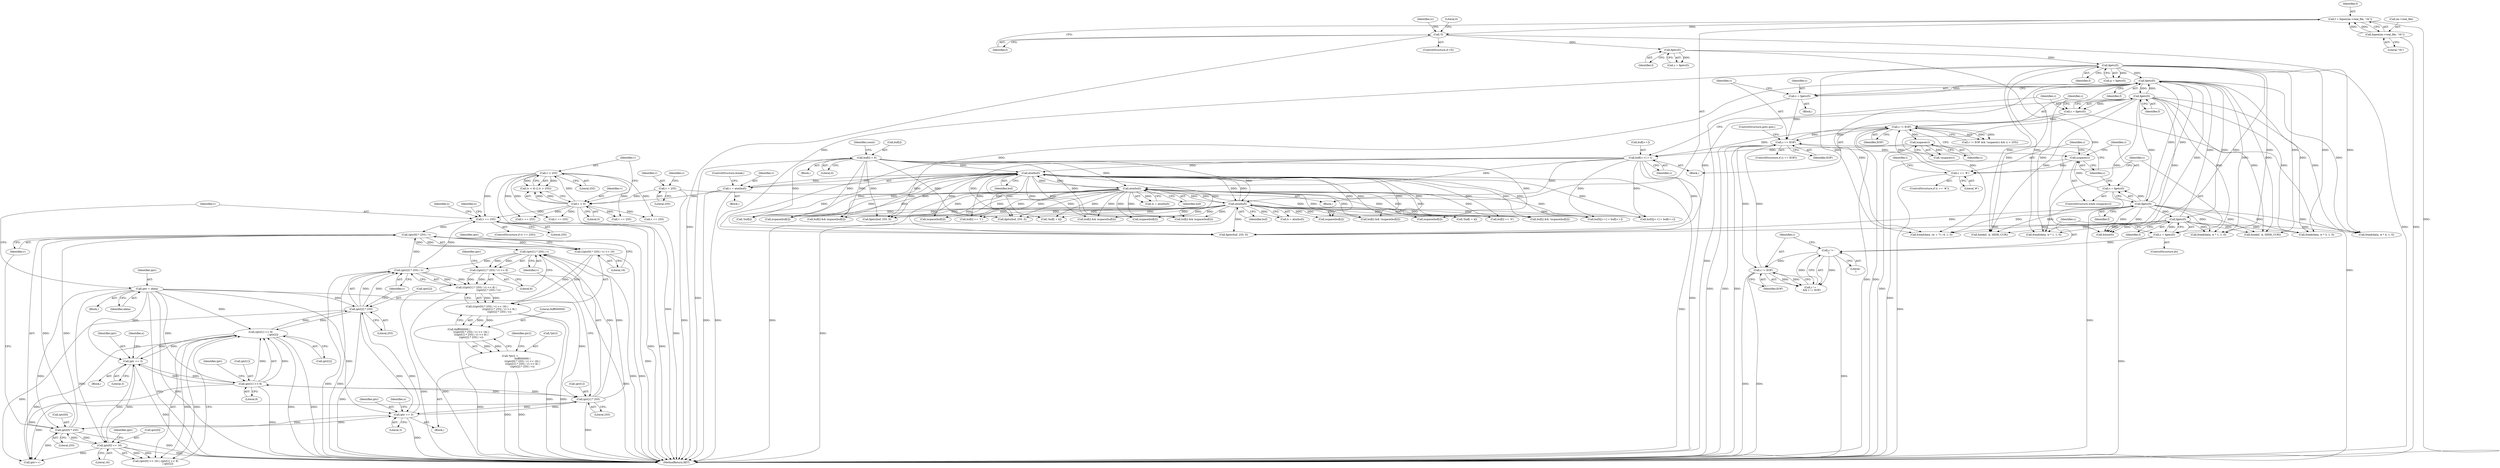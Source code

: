 digraph "1_enlightment_c21beaf1780cf3ca291735ae7d58a3dde63277a2@del" {
"1000922" [label="(Call,v == 255)"];
"1000998" [label="(Call,(iptr[2] * 255) / v)"];
"1000999" [label="(Call,iptr[2] * 255)"];
"1000947" [label="(Call,(iptr[1] << 8)\n                               | iptr[2])"];
"1000948" [label="(Call,iptr[1] << 8)"];
"1000918" [label="(Call,iptr = idata)"];
"1000991" [label="(Call,iptr[1] * 255)"];
"1001007" [label="(Call,iptr += 3)"];
"1000981" [label="(Call,iptr[0] * 255)"];
"1000942" [label="(Call,iptr[0] << 16)"];
"1000958" [label="(Call,iptr += 3)"];
"1000990" [label="(Call,(iptr[1] * 255) / v)"];
"1000980" [label="(Call,(iptr[0] * 255) / v)"];
"1000922" [label="(Call,v == 255)"];
"1000329" [label="(Call,v > 255)"];
"1000326" [label="(Call,v < 0)"];
"1000157" [label="(Call,v = 255)"];
"1000319" [label="(Call,v = atoi(buf))"];
"1000321" [label="(Call,atoi(buf))"];
"1000309" [label="(Call,atoi(buf))"];
"1000283" [label="(Call,buf[i++] = c)"];
"1000277" [label="(Call,isspace(c))"];
"1000272" [label="(Call,c != EOF)"];
"1000289" [label="(Call,c = fgetc(f))"];
"1000291" [label="(Call,fgetc(f))"];
"1000233" [label="(Call,fgetc(f))"];
"1000255" [label="(Call,fgetc(f))"];
"1000245" [label="(Call,fgetc(f))"];
"1000201" [label="(Call,fgetc(f))"];
"1000192" [label="(Call,fgetc(f))"];
"1000183" [label="(Call,!f)"];
"1000175" [label="(Call,f = fopen(im->real_file, \"rb\"))"];
"1000177" [label="(Call,fopen(im->real_file, \"rb\"))"];
"1000248" [label="(Call,c == '#')"];
"1000241" [label="(Call,isspace(c))"];
"1000236" [label="(Call,c == EOF)"];
"1000231" [label="(Call,c = fgetc(f))"];
"1000261" [label="(Call,c != EOF)"];
"1000258" [label="(Call,c != '\n')"];
"1000253" [label="(Call,c = fgetc(f))"];
"1000243" [label="(Call,c = fgetc(f))"];
"1000315" [label="(Call,atoi(buf))"];
"1000296" [label="(Call,buf[i] = 0)"];
"1000979" [label="(Call,((iptr[0] * 255) / v) << 16)"];
"1000978" [label="(Call,(((iptr[0] * 255) / v) << 16) |\n                               (((iptr[1] * 255) / v) << 8) |\n                               ((iptr[2] * 255) / v))"];
"1000976" [label="(Call,0xff000000 |\n                               (((iptr[0] * 255) / v) << 16) |\n                               (((iptr[1] * 255) / v) << 8) |\n                               ((iptr[2] * 255) / v))"];
"1000973" [label="(Call,*ptr2 =\n                               0xff000000 |\n                               (((iptr[0] * 255) / v) << 16) |\n                               (((iptr[1] * 255) / v) << 8) |\n                               ((iptr[2] * 255) / v))"];
"1000989" [label="(Call,((iptr[1] * 255) / v) << 8)"];
"1000988" [label="(Call,(((iptr[1] * 255) / v) << 8) |\n                               ((iptr[2] * 255) / v))"];
"1001324" [label="(Call,v == 255)"];
"1000262" [label="(Identifier,c)"];
"1000909" [label="(Call,iptr++)"];
"1000992" [label="(Call,iptr[1])"];
"1000921" [label="(ControlStructure,if (v == 255))"];
"1000193" [label="(Identifier,f)"];
"1000201" [label="(Call,fgetc(f))"];
"1000272" [label="(Call,c != EOF)"];
"1000276" [label="(Call,!isspace(c))"];
"1000954" [label="(Identifier,iptr)"];
"1000919" [label="(Identifier,iptr)"];
"1000958" [label="(Call,iptr += 3)"];
"1000307" [label="(Call,w = atoi(buf))"];
"1001750" [label="(MethodReturn,RET)"];
"1000470" [label="(Call,!buf[i])"];
"1000284" [label="(Call,buf[i++])"];
"1000477" [label="(Call,fgets(buf, 255, f))"];
"1000989" [label="(Call,((iptr[1] * 255) / v) << 8)"];
"1001600" [label="(Call,fread(data, w * 4, 1, f))"];
"1000948" [label="(Call,iptr[1] << 8)"];
"1000231" [label="(Call,c = fgetc(f))"];
"1000999" [label="(Call,iptr[2] * 255)"];
"1000292" [label="(Identifier,f)"];
"1000260" [label="(Literal,'\n')"];
"1000977" [label="(Literal,0xff000000)"];
"1000240" [label="(ControlStructure,while (isspace(c)))"];
"1001009" [label="(Literal,3)"];
"1000188" [label="(Identifier,rc)"];
"1000981" [label="(Call,iptr[0] * 255)"];
"1000295" [label="(Block,)"];
"1000608" [label="(Call,fseek(f, -k, SEEK_CUR))"];
"1000997" [label="(Literal,8)"];
"1000646" [label="(Call,buf2[j++] = buf[i++])"];
"1000637" [label="(Call,buf[i] && !isspace(buf[i]))"];
"1000244" [label="(Identifier,c)"];
"1000328" [label="(Literal,0)"];
"1000988" [label="(Call,(((iptr[1] * 255) / v) << 8) |\n                               ((iptr[2] * 255) / v))"];
"1000998" [label="(Call,(iptr[2] * 255) / v)"];
"1001181" [label="(Call,v == 255)"];
"1001612" [label="(Call,v == 255)"];
"1000159" [label="(Literal,255)"];
"1000996" [label="(Identifier,v)"];
"1000157" [label="(Call,v = 255)"];
"1000158" [label="(Identifier,v)"];
"1000183" [label="(Call,!f)"];
"1000490" [label="(Call,isspace(buf[i]))"];
"1000178" [label="(Call,im->real_file)"];
"1000242" [label="(Identifier,c)"];
"1000923" [label="(Identifier,v)"];
"1000248" [label="(Call,c == '#')"];
"1000330" [label="(Identifier,v)"];
"1000321" [label="(Call,atoi(buf))"];
"1000250" [label="(Literal,'#')"];
"1000291" [label="(Call,fgetc(f))"];
"1000162" [label="(Identifier,c)"];
"1000502" [label="(Call,buf[i] == '1')"];
"1000976" [label="(Call,0xff000000 |\n                               (((iptr[0] * 255) / v) << 16) |\n                               (((iptr[1] * 255) / v) << 8) |\n                               ((iptr[2] * 255) / v))"];
"1000326" [label="(Call,v < 0)"];
"1000319" [label="(Call,v = atoi(buf))"];
"1000935" [label="(Block,)"];
"1000181" [label="(Literal,\"rb\")"];
"1000965" [label="(Identifier,x)"];
"1000598" [label="(Call,!buf[i + k])"];
"1000860" [label="(Call,fgets(buf, 255, f))"];
"1000616" [label="(Call,fgets(buf, 255, f))"];
"1000184" [label="(Identifier,f)"];
"1000991" [label="(Call,iptr[1] * 255)"];
"1000261" [label="(Call,c != EOF)"];
"1000980" [label="(Call,(iptr[0] * 255) / v)"];
"1000254" [label="(Identifier,c)"];
"1000949" [label="(Call,iptr[1])"];
"1000232" [label="(Identifier,c)"];
"1000297" [label="(Call,buf[i])"];
"1000922" [label="(Call,v == 255)"];
"1000236" [label="(Call,c == EOF)"];
"1001457" [label="(Call,fread(data, w * 1, 1, f))"];
"1000630" [label="(Call,isspace(buf[i]))"];
"1000271" [label="(Call,c != EOF && !isspace(c) && (i < 255))"];
"1000305" [label="(Block,)"];
"1000928" [label="(Identifier,x)"];
"1000256" [label="(Identifier,f)"];
"1000247" [label="(ControlStructure,if (c == '#'))"];
"1000874" [label="(Call,isspace(buf[i]))"];
"1000241" [label="(Call,isspace(c))"];
"1000812" [label="(Block,)"];
"1000943" [label="(Call,iptr[0])"];
"1000323" [label="(ControlStructure,break;)"];
"1000486" [label="(Call,buf[i] && isspace(buf[i]))"];
"1000986" [label="(Identifier,v)"];
"1000985" [label="(Literal,255)"];
"1000278" [label="(Identifier,c)"];
"1000886" [label="(Call,isspace(buf[i]))"];
"1000234" [label="(Identifier,f)"];
"1000238" [label="(Identifier,EOF)"];
"1001057" [label="(Call,fread(data, (w + 7) / 8, 1, f))"];
"1000300" [label="(Literal,0)"];
"1000259" [label="(Identifier,c)"];
"1000190" [label="(Call,c = fgetc(f))"];
"1000296" [label="(Call,buf[i] = 0)"];
"1000987" [label="(Literal,16)"];
"1000277" [label="(Call,isspace(c))"];
"1000253" [label="(Call,c = fgetc(f))"];
"1000959" [label="(Identifier,iptr)"];
"1000993" [label="(Identifier,iptr)"];
"1000202" [label="(Identifier,f)"];
"1000268" [label="(Identifier,i)"];
"1000192" [label="(Call,fgetc(f))"];
"1000924" [label="(Literal,255)"];
"1000946" [label="(Literal,16)"];
"1000990" [label="(Call,(iptr[1] * 255) / v)"];
"1000288" [label="(Identifier,c)"];
"1000175" [label="(Call,f = fopen(im->real_file, \"rb\"))"];
"1000881" [label="(Call,buf[i] && !isspace(buf[i]))"];
"1000331" [label="(Literal,255)"];
"1000309" [label="(Call,atoi(buf))"];
"1000947" [label="(Call,(iptr[1] << 8)\n                               | iptr[2])"];
"1000245" [label="(Call,fgetc(f))"];
"1000258" [label="(Call,c != '\n')"];
"1001746" [label="(Call,fclose(f))"];
"1000995" [label="(Literal,255)"];
"1000842" [label="(Call,!buf[i + k])"];
"1000978" [label="(Call,(((iptr[0] * 255) / v) << 16) |\n                               (((iptr[1] * 255) / v) << 8) |\n                               ((iptr[2] * 255) / v))"];
"1000246" [label="(Identifier,f)"];
"1000315" [label="(Call,atoi(buf))"];
"1001169" [label="(Call,fread(data, w * 1, 1, f))"];
"1000320" [label="(Identifier,v)"];
"1000852" [label="(Call,fseek(f, -k, SEEK_CUR))"];
"1000950" [label="(Identifier,iptr)"];
"1001003" [label="(Literal,255)"];
"1000243" [label="(Call,c = fgetc(f))"];
"1001006" [label="(Identifier,ptr2)"];
"1000310" [label="(Identifier,buf)"];
"1000982" [label="(Call,iptr[0])"];
"1000952" [label="(Literal,8)"];
"1000941" [label="(Call,(iptr[0] << 16) | (iptr[1] << 8)\n                               | iptr[2])"];
"1000327" [label="(Identifier,v)"];
"1000282" [label="(Block,)"];
"1000513" [label="(Call,buf[i] == '0')"];
"1000626" [label="(Call,buf[i] && isspace(buf[i]))"];
"1000942" [label="(Call,iptr[0] << 16)"];
"1000918" [label="(Call,iptr = idata)"];
"1000182" [label="(ControlStructure,if (!f))"];
"1000289" [label="(Call,c = fgetc(f))"];
"1000870" [label="(Call,buf[i] && isspace(buf[i]))"];
"1000233" [label="(Call,fgetc(f))"];
"1000920" [label="(Identifier,idata)"];
"1000313" [label="(Call,h = atoi(buf))"];
"1000973" [label="(Call,*ptr2 =\n                               0xff000000 |\n                               (((iptr[0] * 255) / v) << 16) |\n                               (((iptr[1] * 255) / v) << 8) |\n                               ((iptr[2] * 255) / v))"];
"1000302" [label="(Identifier,count)"];
"1001001" [label="(Identifier,iptr)"];
"1000176" [label="(Identifier,f)"];
"1000934" [label="(Identifier,x)"];
"1000235" [label="(ControlStructure,if (c == EOF))"];
"1000979" [label="(Call,((iptr[0] * 255) / v) << 16)"];
"1000273" [label="(Identifier,c)"];
"1000890" [label="(Call,buf2[j++] = buf[i++])"];
"1000974" [label="(Call,*ptr2)"];
"1000329" [label="(Call,v > 255)"];
"1001312" [label="(Call,fread(data, w * 3, 1, f))"];
"1000230" [label="(Block,)"];
"1000283" [label="(Call,buf[i++] = c)"];
"1000252" [label="(ControlStructure,do)"];
"1000325" [label="(Call,(v < 0) || (v > 255))"];
"1001000" [label="(Call,iptr[2])"];
"1000274" [label="(Identifier,EOF)"];
"1000199" [label="(Call,p = fgetc(f))"];
"1000263" [label="(Identifier,EOF)"];
"1000322" [label="(Identifier,buf)"];
"1000953" [label="(Call,iptr[2])"];
"1000134" [label="(Block,)"];
"1000316" [label="(Identifier,buf)"];
"1000960" [label="(Literal,3)"];
"1001004" [label="(Identifier,v)"];
"1000972" [label="(Block,)"];
"1000239" [label="(ControlStructure,goto quit;)"];
"1001008" [label="(Identifier,iptr)"];
"1000186" [label="(Literal,0)"];
"1000237" [label="(Identifier,c)"];
"1000290" [label="(Identifier,c)"];
"1000255" [label="(Call,fgetc(f))"];
"1001007" [label="(Call,iptr += 3)"];
"1000177" [label="(Call,fopen(im->real_file, \"rb\"))"];
"1000971" [label="(Identifier,x)"];
"1000257" [label="(Call,c != '\n' && c != EOF)"];
"1000642" [label="(Call,isspace(buf[i]))"];
"1000678" [label="(Call,v == 255)"];
"1000249" [label="(Identifier,c)"];
"1000922" -> "1000921"  [label="AST: "];
"1000922" -> "1000924"  [label="CFG: "];
"1000923" -> "1000922"  [label="AST: "];
"1000924" -> "1000922"  [label="AST: "];
"1000928" -> "1000922"  [label="CFG: "];
"1000965" -> "1000922"  [label="CFG: "];
"1000922" -> "1001750"  [label="DDG: "];
"1000922" -> "1001750"  [label="DDG: "];
"1000998" -> "1000922"  [label="DDG: "];
"1000329" -> "1000922"  [label="DDG: "];
"1000326" -> "1000922"  [label="DDG: "];
"1000922" -> "1000980"  [label="DDG: "];
"1000998" -> "1000988"  [label="AST: "];
"1000998" -> "1001004"  [label="CFG: "];
"1000999" -> "1000998"  [label="AST: "];
"1001004" -> "1000998"  [label="AST: "];
"1000988" -> "1000998"  [label="CFG: "];
"1000998" -> "1001750"  [label="DDG: "];
"1000998" -> "1001750"  [label="DDG: "];
"1000998" -> "1000980"  [label="DDG: "];
"1000998" -> "1000988"  [label="DDG: "];
"1000998" -> "1000988"  [label="DDG: "];
"1000999" -> "1000998"  [label="DDG: "];
"1000999" -> "1000998"  [label="DDG: "];
"1000990" -> "1000998"  [label="DDG: "];
"1000999" -> "1001003"  [label="CFG: "];
"1001000" -> "1000999"  [label="AST: "];
"1001003" -> "1000999"  [label="AST: "];
"1001004" -> "1000999"  [label="CFG: "];
"1000999" -> "1001750"  [label="DDG: "];
"1000999" -> "1000909"  [label="DDG: "];
"1000999" -> "1000947"  [label="DDG: "];
"1000947" -> "1000999"  [label="DDG: "];
"1000918" -> "1000999"  [label="DDG: "];
"1001007" -> "1000999"  [label="DDG: "];
"1000999" -> "1001007"  [label="DDG: "];
"1000947" -> "1000941"  [label="AST: "];
"1000947" -> "1000953"  [label="CFG: "];
"1000948" -> "1000947"  [label="AST: "];
"1000953" -> "1000947"  [label="AST: "];
"1000941" -> "1000947"  [label="CFG: "];
"1000947" -> "1001750"  [label="DDG: "];
"1000947" -> "1001750"  [label="DDG: "];
"1000947" -> "1000909"  [label="DDG: "];
"1000947" -> "1000941"  [label="DDG: "];
"1000947" -> "1000941"  [label="DDG: "];
"1000948" -> "1000947"  [label="DDG: "];
"1000948" -> "1000947"  [label="DDG: "];
"1000918" -> "1000947"  [label="DDG: "];
"1000958" -> "1000947"  [label="DDG: "];
"1000947" -> "1000958"  [label="DDG: "];
"1000948" -> "1000952"  [label="CFG: "];
"1000949" -> "1000948"  [label="AST: "];
"1000952" -> "1000948"  [label="AST: "];
"1000954" -> "1000948"  [label="CFG: "];
"1000948" -> "1001750"  [label="DDG: "];
"1000948" -> "1000909"  [label="DDG: "];
"1000918" -> "1000948"  [label="DDG: "];
"1000991" -> "1000948"  [label="DDG: "];
"1000958" -> "1000948"  [label="DDG: "];
"1000948" -> "1000958"  [label="DDG: "];
"1000948" -> "1000991"  [label="DDG: "];
"1000918" -> "1000812"  [label="AST: "];
"1000918" -> "1000920"  [label="CFG: "];
"1000919" -> "1000918"  [label="AST: "];
"1000920" -> "1000918"  [label="AST: "];
"1000923" -> "1000918"  [label="CFG: "];
"1000918" -> "1001750"  [label="DDG: "];
"1000918" -> "1001750"  [label="DDG: "];
"1000918" -> "1000942"  [label="DDG: "];
"1000918" -> "1000958"  [label="DDG: "];
"1000918" -> "1000981"  [label="DDG: "];
"1000918" -> "1000991"  [label="DDG: "];
"1000918" -> "1001007"  [label="DDG: "];
"1000991" -> "1000990"  [label="AST: "];
"1000991" -> "1000995"  [label="CFG: "];
"1000992" -> "1000991"  [label="AST: "];
"1000995" -> "1000991"  [label="AST: "];
"1000996" -> "1000991"  [label="CFG: "];
"1000991" -> "1001750"  [label="DDG: "];
"1000991" -> "1000909"  [label="DDG: "];
"1000991" -> "1000990"  [label="DDG: "];
"1000991" -> "1000990"  [label="DDG: "];
"1001007" -> "1000991"  [label="DDG: "];
"1000991" -> "1001007"  [label="DDG: "];
"1001007" -> "1000972"  [label="AST: "];
"1001007" -> "1001009"  [label="CFG: "];
"1001008" -> "1001007"  [label="AST: "];
"1001009" -> "1001007"  [label="AST: "];
"1000971" -> "1001007"  [label="CFG: "];
"1001007" -> "1001750"  [label="DDG: "];
"1001007" -> "1000981"  [label="DDG: "];
"1000981" -> "1001007"  [label="DDG: "];
"1000981" -> "1000980"  [label="AST: "];
"1000981" -> "1000985"  [label="CFG: "];
"1000982" -> "1000981"  [label="AST: "];
"1000985" -> "1000981"  [label="AST: "];
"1000986" -> "1000981"  [label="CFG: "];
"1000981" -> "1001750"  [label="DDG: "];
"1000981" -> "1000909"  [label="DDG: "];
"1000981" -> "1000942"  [label="DDG: "];
"1000981" -> "1000980"  [label="DDG: "];
"1000981" -> "1000980"  [label="DDG: "];
"1000942" -> "1000981"  [label="DDG: "];
"1000942" -> "1000941"  [label="AST: "];
"1000942" -> "1000946"  [label="CFG: "];
"1000943" -> "1000942"  [label="AST: "];
"1000946" -> "1000942"  [label="AST: "];
"1000950" -> "1000942"  [label="CFG: "];
"1000942" -> "1001750"  [label="DDG: "];
"1000942" -> "1000909"  [label="DDG: "];
"1000942" -> "1000941"  [label="DDG: "];
"1000942" -> "1000941"  [label="DDG: "];
"1000958" -> "1000942"  [label="DDG: "];
"1000942" -> "1000958"  [label="DDG: "];
"1000958" -> "1000935"  [label="AST: "];
"1000958" -> "1000960"  [label="CFG: "];
"1000959" -> "1000958"  [label="AST: "];
"1000960" -> "1000958"  [label="AST: "];
"1000934" -> "1000958"  [label="CFG: "];
"1000958" -> "1001750"  [label="DDG: "];
"1000990" -> "1000989"  [label="AST: "];
"1000990" -> "1000996"  [label="CFG: "];
"1000996" -> "1000990"  [label="AST: "];
"1000997" -> "1000990"  [label="CFG: "];
"1000990" -> "1001750"  [label="DDG: "];
"1000990" -> "1000989"  [label="DDG: "];
"1000990" -> "1000989"  [label="DDG: "];
"1000980" -> "1000990"  [label="DDG: "];
"1000980" -> "1000979"  [label="AST: "];
"1000980" -> "1000986"  [label="CFG: "];
"1000986" -> "1000980"  [label="AST: "];
"1000987" -> "1000980"  [label="CFG: "];
"1000980" -> "1001750"  [label="DDG: "];
"1000980" -> "1000979"  [label="DDG: "];
"1000980" -> "1000979"  [label="DDG: "];
"1000329" -> "1000325"  [label="AST: "];
"1000329" -> "1000331"  [label="CFG: "];
"1000330" -> "1000329"  [label="AST: "];
"1000331" -> "1000329"  [label="AST: "];
"1000325" -> "1000329"  [label="CFG: "];
"1000329" -> "1001750"  [label="DDG: "];
"1000329" -> "1000325"  [label="DDG: "];
"1000329" -> "1000325"  [label="DDG: "];
"1000326" -> "1000329"  [label="DDG: "];
"1000329" -> "1000678"  [label="DDG: "];
"1000329" -> "1001181"  [label="DDG: "];
"1000329" -> "1001324"  [label="DDG: "];
"1000329" -> "1001612"  [label="DDG: "];
"1000326" -> "1000325"  [label="AST: "];
"1000326" -> "1000328"  [label="CFG: "];
"1000327" -> "1000326"  [label="AST: "];
"1000328" -> "1000326"  [label="AST: "];
"1000330" -> "1000326"  [label="CFG: "];
"1000325" -> "1000326"  [label="CFG: "];
"1000326" -> "1001750"  [label="DDG: "];
"1000326" -> "1000325"  [label="DDG: "];
"1000326" -> "1000325"  [label="DDG: "];
"1000157" -> "1000326"  [label="DDG: "];
"1000319" -> "1000326"  [label="DDG: "];
"1000326" -> "1000678"  [label="DDG: "];
"1000326" -> "1001181"  [label="DDG: "];
"1000326" -> "1001324"  [label="DDG: "];
"1000326" -> "1001612"  [label="DDG: "];
"1000157" -> "1000134"  [label="AST: "];
"1000157" -> "1000159"  [label="CFG: "];
"1000158" -> "1000157"  [label="AST: "];
"1000159" -> "1000157"  [label="AST: "];
"1000162" -> "1000157"  [label="CFG: "];
"1000157" -> "1001750"  [label="DDG: "];
"1000319" -> "1000305"  [label="AST: "];
"1000319" -> "1000321"  [label="CFG: "];
"1000320" -> "1000319"  [label="AST: "];
"1000321" -> "1000319"  [label="AST: "];
"1000323" -> "1000319"  [label="CFG: "];
"1000319" -> "1001750"  [label="DDG: "];
"1000319" -> "1001750"  [label="DDG: "];
"1000321" -> "1000319"  [label="DDG: "];
"1000321" -> "1000322"  [label="CFG: "];
"1000322" -> "1000321"  [label="AST: "];
"1000321" -> "1001750"  [label="DDG: "];
"1000321" -> "1000309"  [label="DDG: "];
"1000321" -> "1000315"  [label="DDG: "];
"1000309" -> "1000321"  [label="DDG: "];
"1000283" -> "1000321"  [label="DDG: "];
"1000315" -> "1000321"  [label="DDG: "];
"1000296" -> "1000321"  [label="DDG: "];
"1000321" -> "1000470"  [label="DDG: "];
"1000321" -> "1000477"  [label="DDG: "];
"1000321" -> "1000486"  [label="DDG: "];
"1000321" -> "1000490"  [label="DDG: "];
"1000321" -> "1000502"  [label="DDG: "];
"1000321" -> "1000513"  [label="DDG: "];
"1000321" -> "1000598"  [label="DDG: "];
"1000321" -> "1000616"  [label="DDG: "];
"1000321" -> "1000626"  [label="DDG: "];
"1000321" -> "1000630"  [label="DDG: "];
"1000321" -> "1000637"  [label="DDG: "];
"1000321" -> "1000642"  [label="DDG: "];
"1000321" -> "1000646"  [label="DDG: "];
"1000321" -> "1000842"  [label="DDG: "];
"1000321" -> "1000860"  [label="DDG: "];
"1000321" -> "1000870"  [label="DDG: "];
"1000321" -> "1000874"  [label="DDG: "];
"1000321" -> "1000881"  [label="DDG: "];
"1000321" -> "1000886"  [label="DDG: "];
"1000321" -> "1000890"  [label="DDG: "];
"1000309" -> "1000307"  [label="AST: "];
"1000309" -> "1000310"  [label="CFG: "];
"1000310" -> "1000309"  [label="AST: "];
"1000307" -> "1000309"  [label="CFG: "];
"1000309" -> "1001750"  [label="DDG: "];
"1000309" -> "1000307"  [label="DDG: "];
"1000283" -> "1000309"  [label="DDG: "];
"1000315" -> "1000309"  [label="DDG: "];
"1000296" -> "1000309"  [label="DDG: "];
"1000309" -> "1000315"  [label="DDG: "];
"1000309" -> "1000470"  [label="DDG: "];
"1000309" -> "1000477"  [label="DDG: "];
"1000309" -> "1000486"  [label="DDG: "];
"1000309" -> "1000490"  [label="DDG: "];
"1000309" -> "1000502"  [label="DDG: "];
"1000309" -> "1000513"  [label="DDG: "];
"1000309" -> "1000598"  [label="DDG: "];
"1000309" -> "1000616"  [label="DDG: "];
"1000309" -> "1000626"  [label="DDG: "];
"1000309" -> "1000630"  [label="DDG: "];
"1000309" -> "1000637"  [label="DDG: "];
"1000309" -> "1000642"  [label="DDG: "];
"1000309" -> "1000646"  [label="DDG: "];
"1000309" -> "1000842"  [label="DDG: "];
"1000309" -> "1000860"  [label="DDG: "];
"1000309" -> "1000870"  [label="DDG: "];
"1000309" -> "1000874"  [label="DDG: "];
"1000309" -> "1000881"  [label="DDG: "];
"1000309" -> "1000886"  [label="DDG: "];
"1000309" -> "1000890"  [label="DDG: "];
"1000283" -> "1000282"  [label="AST: "];
"1000283" -> "1000288"  [label="CFG: "];
"1000284" -> "1000283"  [label="AST: "];
"1000288" -> "1000283"  [label="AST: "];
"1000290" -> "1000283"  [label="CFG: "];
"1000283" -> "1001750"  [label="DDG: "];
"1000277" -> "1000283"  [label="DDG: "];
"1000272" -> "1000283"  [label="DDG: "];
"1000283" -> "1000315"  [label="DDG: "];
"1000283" -> "1000477"  [label="DDG: "];
"1000283" -> "1000616"  [label="DDG: "];
"1000283" -> "1000646"  [label="DDG: "];
"1000283" -> "1000860"  [label="DDG: "];
"1000283" -> "1000890"  [label="DDG: "];
"1000277" -> "1000276"  [label="AST: "];
"1000277" -> "1000278"  [label="CFG: "];
"1000278" -> "1000277"  [label="AST: "];
"1000276" -> "1000277"  [label="CFG: "];
"1000277" -> "1001750"  [label="DDG: "];
"1000277" -> "1000276"  [label="DDG: "];
"1000272" -> "1000277"  [label="DDG: "];
"1000272" -> "1000271"  [label="AST: "];
"1000272" -> "1000274"  [label="CFG: "];
"1000273" -> "1000272"  [label="AST: "];
"1000274" -> "1000272"  [label="AST: "];
"1000278" -> "1000272"  [label="CFG: "];
"1000271" -> "1000272"  [label="CFG: "];
"1000272" -> "1001750"  [label="DDG: "];
"1000272" -> "1001750"  [label="DDG: "];
"1000272" -> "1000236"  [label="DDG: "];
"1000272" -> "1000271"  [label="DDG: "];
"1000272" -> "1000271"  [label="DDG: "];
"1000289" -> "1000272"  [label="DDG: "];
"1000248" -> "1000272"  [label="DDG: "];
"1000236" -> "1000272"  [label="DDG: "];
"1000289" -> "1000282"  [label="AST: "];
"1000289" -> "1000291"  [label="CFG: "];
"1000290" -> "1000289"  [label="AST: "];
"1000291" -> "1000289"  [label="AST: "];
"1000273" -> "1000289"  [label="CFG: "];
"1000289" -> "1001750"  [label="DDG: "];
"1000291" -> "1000289"  [label="DDG: "];
"1000291" -> "1000292"  [label="CFG: "];
"1000292" -> "1000291"  [label="AST: "];
"1000291" -> "1000233"  [label="DDG: "];
"1000233" -> "1000291"  [label="DDG: "];
"1000245" -> "1000291"  [label="DDG: "];
"1000291" -> "1000477"  [label="DDG: "];
"1000291" -> "1000608"  [label="DDG: "];
"1000291" -> "1000852"  [label="DDG: "];
"1000291" -> "1001057"  [label="DDG: "];
"1000291" -> "1001169"  [label="DDG: "];
"1000291" -> "1001312"  [label="DDG: "];
"1000291" -> "1001457"  [label="DDG: "];
"1000291" -> "1001600"  [label="DDG: "];
"1000291" -> "1001746"  [label="DDG: "];
"1000233" -> "1000231"  [label="AST: "];
"1000233" -> "1000234"  [label="CFG: "];
"1000234" -> "1000233"  [label="AST: "];
"1000231" -> "1000233"  [label="CFG: "];
"1000233" -> "1000231"  [label="DDG: "];
"1000255" -> "1000233"  [label="DDG: "];
"1000245" -> "1000233"  [label="DDG: "];
"1000201" -> "1000233"  [label="DDG: "];
"1000233" -> "1000245"  [label="DDG: "];
"1000233" -> "1000255"  [label="DDG: "];
"1000233" -> "1000477"  [label="DDG: "];
"1000233" -> "1000608"  [label="DDG: "];
"1000233" -> "1000852"  [label="DDG: "];
"1000233" -> "1001057"  [label="DDG: "];
"1000233" -> "1001169"  [label="DDG: "];
"1000233" -> "1001312"  [label="DDG: "];
"1000233" -> "1001457"  [label="DDG: "];
"1000233" -> "1001600"  [label="DDG: "];
"1000233" -> "1001746"  [label="DDG: "];
"1000255" -> "1000253"  [label="AST: "];
"1000255" -> "1000256"  [label="CFG: "];
"1000256" -> "1000255"  [label="AST: "];
"1000253" -> "1000255"  [label="CFG: "];
"1000255" -> "1000253"  [label="DDG: "];
"1000245" -> "1000255"  [label="DDG: "];
"1000255" -> "1000477"  [label="DDG: "];
"1000255" -> "1000608"  [label="DDG: "];
"1000255" -> "1000852"  [label="DDG: "];
"1000255" -> "1001057"  [label="DDG: "];
"1000255" -> "1001169"  [label="DDG: "];
"1000255" -> "1001312"  [label="DDG: "];
"1000255" -> "1001457"  [label="DDG: "];
"1000255" -> "1001600"  [label="DDG: "];
"1000255" -> "1001746"  [label="DDG: "];
"1000245" -> "1000243"  [label="AST: "];
"1000245" -> "1000246"  [label="CFG: "];
"1000246" -> "1000245"  [label="AST: "];
"1000243" -> "1000245"  [label="CFG: "];
"1000245" -> "1000243"  [label="DDG: "];
"1000245" -> "1000477"  [label="DDG: "];
"1000245" -> "1000608"  [label="DDG: "];
"1000245" -> "1000852"  [label="DDG: "];
"1000245" -> "1001057"  [label="DDG: "];
"1000245" -> "1001169"  [label="DDG: "];
"1000245" -> "1001312"  [label="DDG: "];
"1000245" -> "1001457"  [label="DDG: "];
"1000245" -> "1001600"  [label="DDG: "];
"1000245" -> "1001746"  [label="DDG: "];
"1000201" -> "1000199"  [label="AST: "];
"1000201" -> "1000202"  [label="CFG: "];
"1000202" -> "1000201"  [label="AST: "];
"1000199" -> "1000201"  [label="CFG: "];
"1000201" -> "1000199"  [label="DDG: "];
"1000192" -> "1000201"  [label="DDG: "];
"1000201" -> "1000477"  [label="DDG: "];
"1000201" -> "1000608"  [label="DDG: "];
"1000201" -> "1000852"  [label="DDG: "];
"1000201" -> "1001057"  [label="DDG: "];
"1000201" -> "1001169"  [label="DDG: "];
"1000201" -> "1001312"  [label="DDG: "];
"1000201" -> "1001457"  [label="DDG: "];
"1000201" -> "1001600"  [label="DDG: "];
"1000201" -> "1001746"  [label="DDG: "];
"1000192" -> "1000190"  [label="AST: "];
"1000192" -> "1000193"  [label="CFG: "];
"1000193" -> "1000192"  [label="AST: "];
"1000190" -> "1000192"  [label="CFG: "];
"1000192" -> "1000190"  [label="DDG: "];
"1000183" -> "1000192"  [label="DDG: "];
"1000192" -> "1001746"  [label="DDG: "];
"1000183" -> "1000182"  [label="AST: "];
"1000183" -> "1000184"  [label="CFG: "];
"1000184" -> "1000183"  [label="AST: "];
"1000186" -> "1000183"  [label="CFG: "];
"1000188" -> "1000183"  [label="CFG: "];
"1000183" -> "1001750"  [label="DDG: "];
"1000183" -> "1001750"  [label="DDG: "];
"1000175" -> "1000183"  [label="DDG: "];
"1000175" -> "1000134"  [label="AST: "];
"1000175" -> "1000177"  [label="CFG: "];
"1000176" -> "1000175"  [label="AST: "];
"1000177" -> "1000175"  [label="AST: "];
"1000184" -> "1000175"  [label="CFG: "];
"1000175" -> "1001750"  [label="DDG: "];
"1000177" -> "1000175"  [label="DDG: "];
"1000177" -> "1000175"  [label="DDG: "];
"1000177" -> "1000181"  [label="CFG: "];
"1000178" -> "1000177"  [label="AST: "];
"1000181" -> "1000177"  [label="AST: "];
"1000177" -> "1001750"  [label="DDG: "];
"1000248" -> "1000247"  [label="AST: "];
"1000248" -> "1000250"  [label="CFG: "];
"1000249" -> "1000248"  [label="AST: "];
"1000250" -> "1000248"  [label="AST: "];
"1000254" -> "1000248"  [label="CFG: "];
"1000268" -> "1000248"  [label="CFG: "];
"1000248" -> "1001750"  [label="DDG: "];
"1000241" -> "1000248"  [label="DDG: "];
"1000241" -> "1000240"  [label="AST: "];
"1000241" -> "1000242"  [label="CFG: "];
"1000242" -> "1000241"  [label="AST: "];
"1000244" -> "1000241"  [label="CFG: "];
"1000249" -> "1000241"  [label="CFG: "];
"1000241" -> "1001750"  [label="DDG: "];
"1000236" -> "1000241"  [label="DDG: "];
"1000243" -> "1000241"  [label="DDG: "];
"1000236" -> "1000235"  [label="AST: "];
"1000236" -> "1000238"  [label="CFG: "];
"1000237" -> "1000236"  [label="AST: "];
"1000238" -> "1000236"  [label="AST: "];
"1000239" -> "1000236"  [label="CFG: "];
"1000242" -> "1000236"  [label="CFG: "];
"1000236" -> "1001750"  [label="DDG: "];
"1000236" -> "1001750"  [label="DDG: "];
"1000236" -> "1001750"  [label="DDG: "];
"1000231" -> "1000236"  [label="DDG: "];
"1000261" -> "1000236"  [label="DDG: "];
"1000236" -> "1000261"  [label="DDG: "];
"1000231" -> "1000230"  [label="AST: "];
"1000232" -> "1000231"  [label="AST: "];
"1000237" -> "1000231"  [label="CFG: "];
"1000231" -> "1001750"  [label="DDG: "];
"1000261" -> "1000257"  [label="AST: "];
"1000261" -> "1000263"  [label="CFG: "];
"1000262" -> "1000261"  [label="AST: "];
"1000263" -> "1000261"  [label="AST: "];
"1000257" -> "1000261"  [label="CFG: "];
"1000261" -> "1001750"  [label="DDG: "];
"1000261" -> "1001750"  [label="DDG: "];
"1000261" -> "1000257"  [label="DDG: "];
"1000261" -> "1000257"  [label="DDG: "];
"1000258" -> "1000261"  [label="DDG: "];
"1000258" -> "1000257"  [label="AST: "];
"1000258" -> "1000260"  [label="CFG: "];
"1000259" -> "1000258"  [label="AST: "];
"1000260" -> "1000258"  [label="AST: "];
"1000262" -> "1000258"  [label="CFG: "];
"1000257" -> "1000258"  [label="CFG: "];
"1000258" -> "1001750"  [label="DDG: "];
"1000258" -> "1000257"  [label="DDG: "];
"1000258" -> "1000257"  [label="DDG: "];
"1000253" -> "1000258"  [label="DDG: "];
"1000253" -> "1000252"  [label="AST: "];
"1000254" -> "1000253"  [label="AST: "];
"1000259" -> "1000253"  [label="CFG: "];
"1000253" -> "1001750"  [label="DDG: "];
"1000243" -> "1000240"  [label="AST: "];
"1000244" -> "1000243"  [label="AST: "];
"1000242" -> "1000243"  [label="CFG: "];
"1000243" -> "1001750"  [label="DDG: "];
"1000315" -> "1000313"  [label="AST: "];
"1000315" -> "1000316"  [label="CFG: "];
"1000316" -> "1000315"  [label="AST: "];
"1000313" -> "1000315"  [label="CFG: "];
"1000315" -> "1001750"  [label="DDG: "];
"1000315" -> "1000313"  [label="DDG: "];
"1000296" -> "1000315"  [label="DDG: "];
"1000315" -> "1000470"  [label="DDG: "];
"1000315" -> "1000477"  [label="DDG: "];
"1000315" -> "1000486"  [label="DDG: "];
"1000315" -> "1000490"  [label="DDG: "];
"1000315" -> "1000502"  [label="DDG: "];
"1000315" -> "1000513"  [label="DDG: "];
"1000315" -> "1000598"  [label="DDG: "];
"1000315" -> "1000616"  [label="DDG: "];
"1000315" -> "1000626"  [label="DDG: "];
"1000315" -> "1000630"  [label="DDG: "];
"1000315" -> "1000637"  [label="DDG: "];
"1000315" -> "1000642"  [label="DDG: "];
"1000315" -> "1000646"  [label="DDG: "];
"1000315" -> "1000842"  [label="DDG: "];
"1000315" -> "1000860"  [label="DDG: "];
"1000315" -> "1000870"  [label="DDG: "];
"1000315" -> "1000874"  [label="DDG: "];
"1000315" -> "1000881"  [label="DDG: "];
"1000315" -> "1000886"  [label="DDG: "];
"1000315" -> "1000890"  [label="DDG: "];
"1000296" -> "1000295"  [label="AST: "];
"1000296" -> "1000300"  [label="CFG: "];
"1000297" -> "1000296"  [label="AST: "];
"1000300" -> "1000296"  [label="AST: "];
"1000302" -> "1000296"  [label="CFG: "];
"1000296" -> "1001750"  [label="DDG: "];
"1000296" -> "1000470"  [label="DDG: "];
"1000296" -> "1000616"  [label="DDG: "];
"1000296" -> "1000626"  [label="DDG: "];
"1000296" -> "1000630"  [label="DDG: "];
"1000296" -> "1000860"  [label="DDG: "];
"1000296" -> "1000870"  [label="DDG: "];
"1000296" -> "1000874"  [label="DDG: "];
"1000979" -> "1000978"  [label="AST: "];
"1000979" -> "1000987"  [label="CFG: "];
"1000987" -> "1000979"  [label="AST: "];
"1000993" -> "1000979"  [label="CFG: "];
"1000979" -> "1001750"  [label="DDG: "];
"1000979" -> "1000978"  [label="DDG: "];
"1000979" -> "1000978"  [label="DDG: "];
"1000978" -> "1000976"  [label="AST: "];
"1000978" -> "1000988"  [label="CFG: "];
"1000988" -> "1000978"  [label="AST: "];
"1000976" -> "1000978"  [label="CFG: "];
"1000978" -> "1001750"  [label="DDG: "];
"1000978" -> "1001750"  [label="DDG: "];
"1000978" -> "1000976"  [label="DDG: "];
"1000978" -> "1000976"  [label="DDG: "];
"1000988" -> "1000978"  [label="DDG: "];
"1000988" -> "1000978"  [label="DDG: "];
"1000976" -> "1000973"  [label="AST: "];
"1000977" -> "1000976"  [label="AST: "];
"1000973" -> "1000976"  [label="CFG: "];
"1000976" -> "1001750"  [label="DDG: "];
"1000976" -> "1000973"  [label="DDG: "];
"1000976" -> "1000973"  [label="DDG: "];
"1000973" -> "1000972"  [label="AST: "];
"1000974" -> "1000973"  [label="AST: "];
"1001006" -> "1000973"  [label="CFG: "];
"1000973" -> "1001750"  [label="DDG: "];
"1000973" -> "1001750"  [label="DDG: "];
"1000989" -> "1000988"  [label="AST: "];
"1000989" -> "1000997"  [label="CFG: "];
"1000997" -> "1000989"  [label="AST: "];
"1001001" -> "1000989"  [label="CFG: "];
"1000989" -> "1001750"  [label="DDG: "];
"1000989" -> "1000988"  [label="DDG: "];
"1000989" -> "1000988"  [label="DDG: "];
"1000988" -> "1001750"  [label="DDG: "];
"1000988" -> "1001750"  [label="DDG: "];
}
